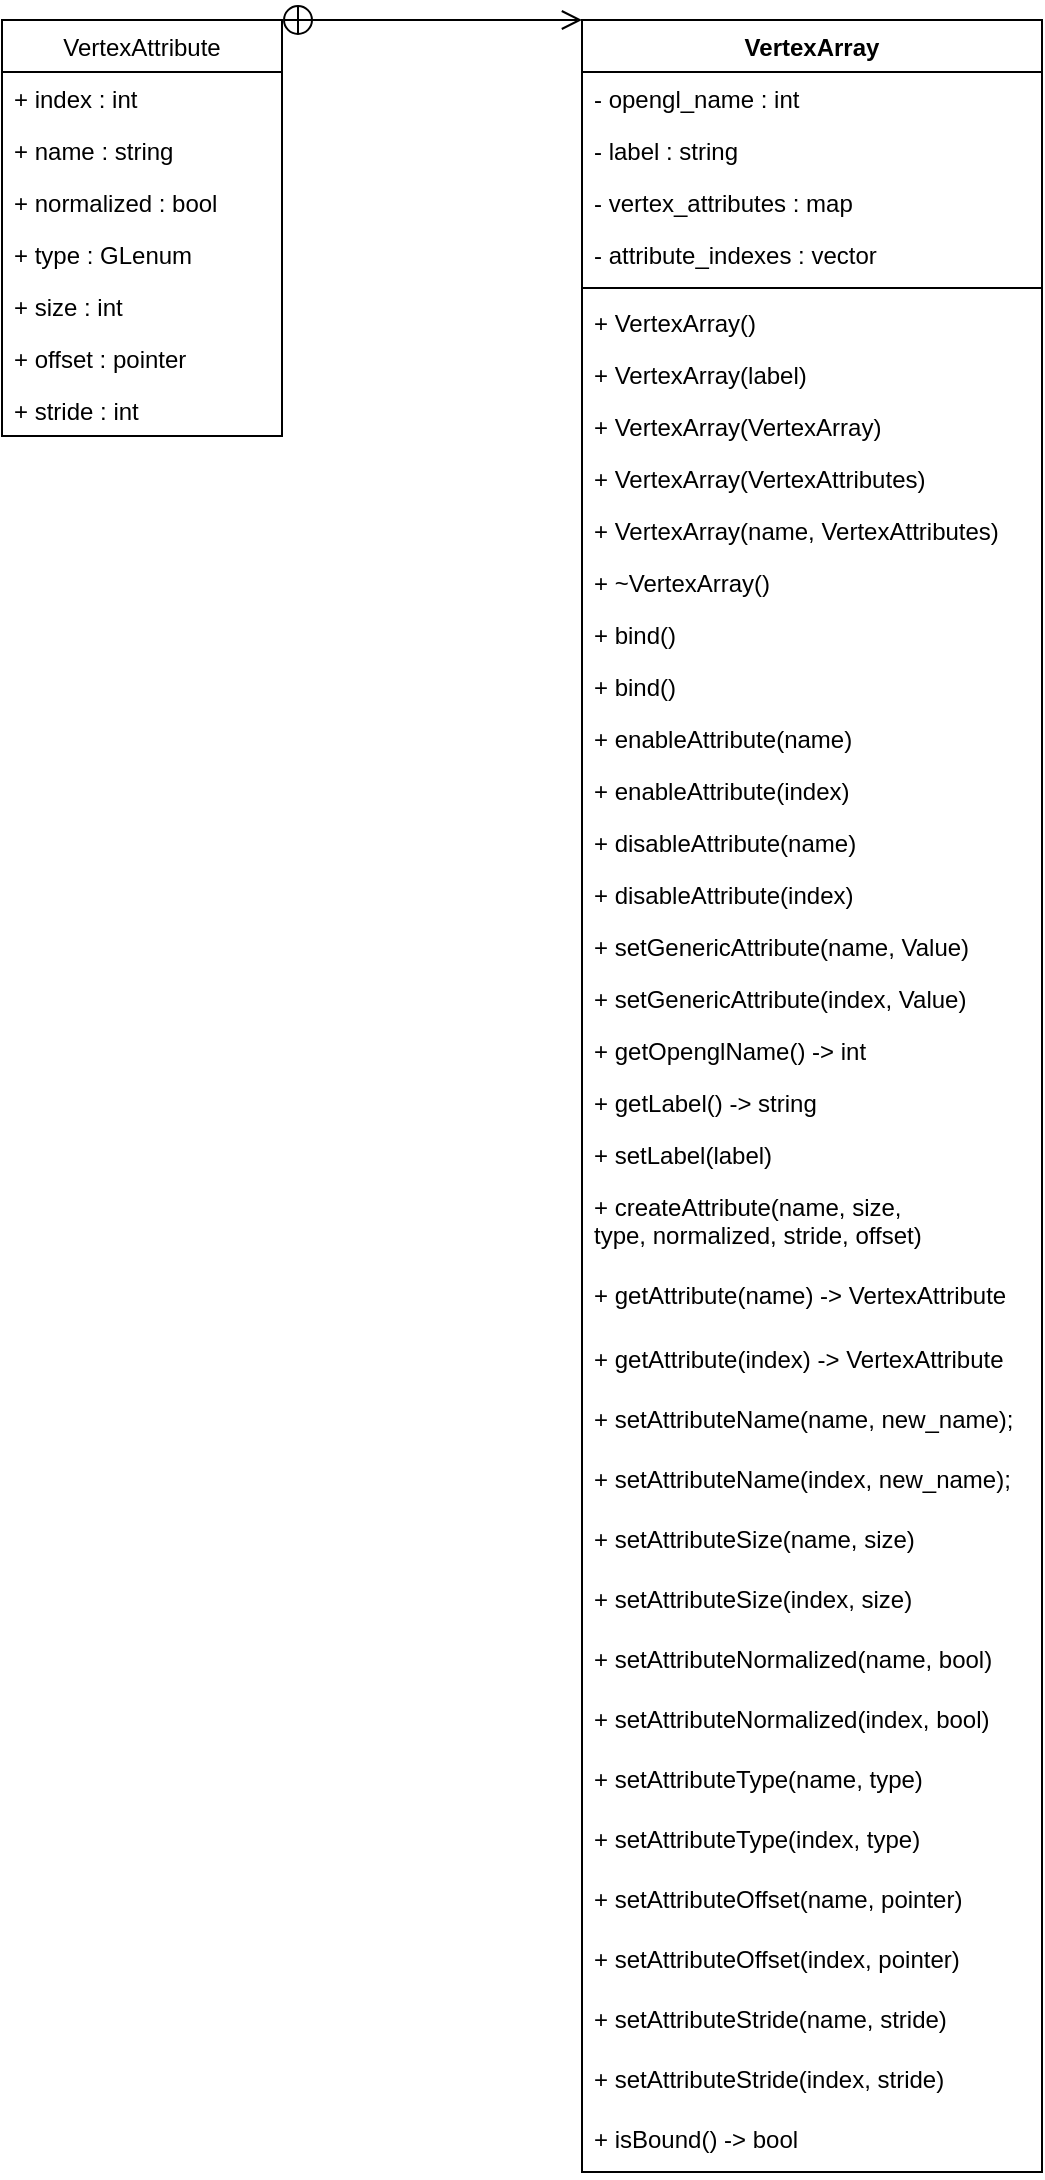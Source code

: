 <mxfile version="14.6.13" type="device"><diagram id="tp9TOQHo8ynzCfSKUBEH" name="Page-1"><mxGraphModel dx="1086" dy="966" grid="1" gridSize="10" guides="1" tooltips="1" connect="1" arrows="1" fold="1" page="1" pageScale="1" pageWidth="850" pageHeight="1100" math="0" shadow="0"><root><mxCell id="0"/><mxCell id="1" parent="0"/><mxCell id="wxNwsCmOiYDU17LzwugZ-1" value="VertexArray" style="swimlane;fontStyle=1;align=center;verticalAlign=top;childLayout=stackLayout;horizontal=1;startSize=26;horizontalStack=0;resizeParent=1;resizeParentMax=0;resizeLast=0;collapsible=1;marginBottom=0;" parent="1" vertex="1"><mxGeometry x="450" y="30" width="230" height="1076" as="geometry"/></mxCell><mxCell id="wxNwsCmOiYDU17LzwugZ-2" value="- opengl_name : int" style="text;strokeColor=none;fillColor=none;align=left;verticalAlign=top;spacingLeft=4;spacingRight=4;overflow=hidden;rotatable=0;points=[[0,0.5],[1,0.5]];portConstraint=eastwest;" parent="wxNwsCmOiYDU17LzwugZ-1" vertex="1"><mxGeometry y="26" width="230" height="26" as="geometry"/></mxCell><mxCell id="wxNwsCmOiYDU17LzwugZ-35" value="- label : string" style="text;strokeColor=none;fillColor=none;align=left;verticalAlign=top;spacingLeft=4;spacingRight=4;overflow=hidden;rotatable=0;points=[[0,0.5],[1,0.5]];portConstraint=eastwest;" parent="wxNwsCmOiYDU17LzwugZ-1" vertex="1"><mxGeometry y="52" width="230" height="26" as="geometry"/></mxCell><mxCell id="wxNwsCmOiYDU17LzwugZ-14" value="- vertex_attributes : map" style="text;strokeColor=none;fillColor=none;align=left;verticalAlign=top;spacingLeft=4;spacingRight=4;overflow=hidden;rotatable=0;points=[[0,0.5],[1,0.5]];portConstraint=eastwest;" parent="wxNwsCmOiYDU17LzwugZ-1" vertex="1"><mxGeometry y="78" width="230" height="26" as="geometry"/></mxCell><mxCell id="wxNwsCmOiYDU17LzwugZ-21" value="- attribute_indexes : vector" style="text;strokeColor=none;fillColor=none;align=left;verticalAlign=top;spacingLeft=4;spacingRight=4;overflow=hidden;rotatable=0;points=[[0,0.5],[1,0.5]];portConstraint=eastwest;" parent="wxNwsCmOiYDU17LzwugZ-1" vertex="1"><mxGeometry y="104" width="230" height="26" as="geometry"/></mxCell><mxCell id="wxNwsCmOiYDU17LzwugZ-3" value="" style="line;strokeWidth=1;fillColor=none;align=left;verticalAlign=middle;spacingTop=-1;spacingLeft=3;spacingRight=3;rotatable=0;labelPosition=right;points=[];portConstraint=eastwest;" parent="wxNwsCmOiYDU17LzwugZ-1" vertex="1"><mxGeometry y="130" width="230" height="8" as="geometry"/></mxCell><mxCell id="wxNwsCmOiYDU17LzwugZ-4" value="+ VertexArray()" style="text;strokeColor=none;fillColor=none;align=left;verticalAlign=top;spacingLeft=4;spacingRight=4;overflow=hidden;rotatable=0;points=[[0,0.5],[1,0.5]];portConstraint=eastwest;" parent="wxNwsCmOiYDU17LzwugZ-1" vertex="1"><mxGeometry y="138" width="230" height="26" as="geometry"/></mxCell><mxCell id="wxNwsCmOiYDU17LzwugZ-12" value="+ VertexArray(label)" style="text;strokeColor=none;fillColor=none;align=left;verticalAlign=top;spacingLeft=4;spacingRight=4;overflow=hidden;rotatable=0;points=[[0,0.5],[1,0.5]];portConstraint=eastwest;" parent="wxNwsCmOiYDU17LzwugZ-1" vertex="1"><mxGeometry y="164" width="230" height="26" as="geometry"/></mxCell><mxCell id="wxNwsCmOiYDU17LzwugZ-13" value="+ VertexArray(VertexArray)" style="text;strokeColor=none;fillColor=none;align=left;verticalAlign=top;spacingLeft=4;spacingRight=4;overflow=hidden;rotatable=0;points=[[0,0.5],[1,0.5]];portConstraint=eastwest;" parent="wxNwsCmOiYDU17LzwugZ-1" vertex="1"><mxGeometry y="190" width="230" height="26" as="geometry"/></mxCell><mxCell id="wxNwsCmOiYDU17LzwugZ-49" value="+ VertexArray(VertexAttributes)" style="text;strokeColor=none;fillColor=none;align=left;verticalAlign=top;spacingLeft=4;spacingRight=4;overflow=hidden;rotatable=0;points=[[0,0.5],[1,0.5]];portConstraint=eastwest;" parent="wxNwsCmOiYDU17LzwugZ-1" vertex="1"><mxGeometry y="216" width="230" height="26" as="geometry"/></mxCell><mxCell id="wxNwsCmOiYDU17LzwugZ-50" value="+ VertexArray(name, VertexAttributes)" style="text;strokeColor=none;fillColor=none;align=left;verticalAlign=top;spacingLeft=4;spacingRight=4;overflow=hidden;rotatable=0;points=[[0,0.5],[1,0.5]];portConstraint=eastwest;" parent="wxNwsCmOiYDU17LzwugZ-1" vertex="1"><mxGeometry y="242" width="230" height="26" as="geometry"/></mxCell><mxCell id="wxNwsCmOiYDU17LzwugZ-48" value="+ ~VertexArray()" style="text;strokeColor=none;fillColor=none;align=left;verticalAlign=top;spacingLeft=4;spacingRight=4;overflow=hidden;rotatable=0;points=[[0,0.5],[1,0.5]];portConstraint=eastwest;" parent="wxNwsCmOiYDU17LzwugZ-1" vertex="1"><mxGeometry y="268" width="230" height="26" as="geometry"/></mxCell><mxCell id="wxNwsCmOiYDU17LzwugZ-16" value="+ bind()" style="text;strokeColor=none;fillColor=none;align=left;verticalAlign=top;spacingLeft=4;spacingRight=4;overflow=hidden;rotatable=0;points=[[0,0.5],[1,0.5]];portConstraint=eastwest;" parent="wxNwsCmOiYDU17LzwugZ-1" vertex="1"><mxGeometry y="294" width="230" height="26" as="geometry"/></mxCell><mxCell id="QrTDtRnugFCGmxe31G3d-4" value="+ bind()" style="text;strokeColor=none;fillColor=none;align=left;verticalAlign=top;spacingLeft=4;spacingRight=4;overflow=hidden;rotatable=0;points=[[0,0.5],[1,0.5]];portConstraint=eastwest;" vertex="1" parent="wxNwsCmOiYDU17LzwugZ-1"><mxGeometry y="320" width="230" height="26" as="geometry"/></mxCell><mxCell id="wxNwsCmOiYDU17LzwugZ-17" value="+ enableAttribute(name)" style="text;strokeColor=none;fillColor=none;align=left;verticalAlign=top;spacingLeft=4;spacingRight=4;overflow=hidden;rotatable=0;points=[[0,0.5],[1,0.5]];portConstraint=eastwest;" parent="wxNwsCmOiYDU17LzwugZ-1" vertex="1"><mxGeometry y="346" width="230" height="26" as="geometry"/></mxCell><mxCell id="wxNwsCmOiYDU17LzwugZ-18" value="+ enableAttribute(index)" style="text;strokeColor=none;fillColor=none;align=left;verticalAlign=top;spacingLeft=4;spacingRight=4;overflow=hidden;rotatable=0;points=[[0,0.5],[1,0.5]];portConstraint=eastwest;" parent="wxNwsCmOiYDU17LzwugZ-1" vertex="1"><mxGeometry y="372" width="230" height="26" as="geometry"/></mxCell><mxCell id="wxNwsCmOiYDU17LzwugZ-19" value="+ disableAttribute(name)" style="text;strokeColor=none;fillColor=none;align=left;verticalAlign=top;spacingLeft=4;spacingRight=4;overflow=hidden;rotatable=0;points=[[0,0.5],[1,0.5]];portConstraint=eastwest;" parent="wxNwsCmOiYDU17LzwugZ-1" vertex="1"><mxGeometry y="398" width="230" height="26" as="geometry"/></mxCell><mxCell id="wxNwsCmOiYDU17LzwugZ-20" value="+ disableAttribute(index)" style="text;strokeColor=none;fillColor=none;align=left;verticalAlign=top;spacingLeft=4;spacingRight=4;overflow=hidden;rotatable=0;points=[[0,0.5],[1,0.5]];portConstraint=eastwest;" parent="wxNwsCmOiYDU17LzwugZ-1" vertex="1"><mxGeometry y="424" width="230" height="26" as="geometry"/></mxCell><mxCell id="wxNwsCmOiYDU17LzwugZ-22" value="+ setGenericAttribute(name, Value)" style="text;strokeColor=none;fillColor=none;align=left;verticalAlign=top;spacingLeft=4;spacingRight=4;overflow=hidden;rotatable=0;points=[[0,0.5],[1,0.5]];portConstraint=eastwest;" parent="wxNwsCmOiYDU17LzwugZ-1" vertex="1"><mxGeometry y="450" width="230" height="26" as="geometry"/></mxCell><mxCell id="wxNwsCmOiYDU17LzwugZ-23" value="+ setGenericAttribute(index, Value)" style="text;strokeColor=none;fillColor=none;align=left;verticalAlign=top;spacingLeft=4;spacingRight=4;overflow=hidden;rotatable=0;points=[[0,0.5],[1,0.5]];portConstraint=eastwest;" parent="wxNwsCmOiYDU17LzwugZ-1" vertex="1"><mxGeometry y="476" width="230" height="26" as="geometry"/></mxCell><mxCell id="wxNwsCmOiYDU17LzwugZ-24" value="+ getOpenglName() -&gt; int" style="text;strokeColor=none;fillColor=none;align=left;verticalAlign=top;spacingLeft=4;spacingRight=4;overflow=hidden;rotatable=0;points=[[0,0.5],[1,0.5]];portConstraint=eastwest;" parent="wxNwsCmOiYDU17LzwugZ-1" vertex="1"><mxGeometry y="502" width="230" height="26" as="geometry"/></mxCell><mxCell id="wxNwsCmOiYDU17LzwugZ-25" value="+ getLabel() -&gt; string" style="text;strokeColor=none;fillColor=none;align=left;verticalAlign=top;spacingLeft=4;spacingRight=4;overflow=hidden;rotatable=0;points=[[0,0.5],[1,0.5]];portConstraint=eastwest;" parent="wxNwsCmOiYDU17LzwugZ-1" vertex="1"><mxGeometry y="528" width="230" height="26" as="geometry"/></mxCell><mxCell id="wxNwsCmOiYDU17LzwugZ-26" value="+ setLabel(label)" style="text;strokeColor=none;fillColor=none;align=left;verticalAlign=top;spacingLeft=4;spacingRight=4;overflow=hidden;rotatable=0;points=[[0,0.5],[1,0.5]];portConstraint=eastwest;" parent="wxNwsCmOiYDU17LzwugZ-1" vertex="1"><mxGeometry y="554" width="230" height="26" as="geometry"/></mxCell><mxCell id="wxNwsCmOiYDU17LzwugZ-28" value="+ createAttribute(name, size,&#10;type, normalized, stride, offset)" style="text;strokeColor=none;fillColor=none;align=left;verticalAlign=top;spacingLeft=4;spacingRight=4;overflow=hidden;rotatable=0;points=[[0,0.5],[1,0.5]];portConstraint=eastwest;" parent="wxNwsCmOiYDU17LzwugZ-1" vertex="1"><mxGeometry y="580" width="230" height="44" as="geometry"/></mxCell><mxCell id="wxNwsCmOiYDU17LzwugZ-51" value="+ getAttribute(name) -&gt; VertexAttribute" style="text;strokeColor=none;fillColor=none;align=left;verticalAlign=top;spacingLeft=4;spacingRight=4;overflow=hidden;rotatable=0;points=[[0,0.5],[1,0.5]];portConstraint=eastwest;" parent="wxNwsCmOiYDU17LzwugZ-1" vertex="1"><mxGeometry y="624" width="230" height="32" as="geometry"/></mxCell><mxCell id="wxNwsCmOiYDU17LzwugZ-52" value="+ getAttribute(index) -&gt; VertexAttribute" style="text;strokeColor=none;fillColor=none;align=left;verticalAlign=top;spacingLeft=4;spacingRight=4;overflow=hidden;rotatable=0;points=[[0,0.5],[1,0.5]];portConstraint=eastwest;" parent="wxNwsCmOiYDU17LzwugZ-1" vertex="1"><mxGeometry y="656" width="230" height="30" as="geometry"/></mxCell><mxCell id="wxNwsCmOiYDU17LzwugZ-36" value="+ setAttributeName(name, new_name);" style="text;strokeColor=none;fillColor=none;align=left;verticalAlign=top;spacingLeft=4;spacingRight=4;overflow=hidden;rotatable=0;points=[[0,0.5],[1,0.5]];portConstraint=eastwest;" parent="wxNwsCmOiYDU17LzwugZ-1" vertex="1"><mxGeometry y="686" width="230" height="30" as="geometry"/></mxCell><mxCell id="wxNwsCmOiYDU17LzwugZ-42" value="+ setAttributeName(index, new_name);" style="text;strokeColor=none;fillColor=none;align=left;verticalAlign=top;spacingLeft=4;spacingRight=4;overflow=hidden;rotatable=0;points=[[0,0.5],[1,0.5]];portConstraint=eastwest;" parent="wxNwsCmOiYDU17LzwugZ-1" vertex="1"><mxGeometry y="716" width="230" height="30" as="geometry"/></mxCell><mxCell id="wxNwsCmOiYDU17LzwugZ-37" value="+ setAttributeSize(name, size)" style="text;strokeColor=none;fillColor=none;align=left;verticalAlign=top;spacingLeft=4;spacingRight=4;overflow=hidden;rotatable=0;points=[[0,0.5],[1,0.5]];portConstraint=eastwest;" parent="wxNwsCmOiYDU17LzwugZ-1" vertex="1"><mxGeometry y="746" width="230" height="30" as="geometry"/></mxCell><mxCell id="wxNwsCmOiYDU17LzwugZ-43" value="+ setAttributeSize(index, size)" style="text;strokeColor=none;fillColor=none;align=left;verticalAlign=top;spacingLeft=4;spacingRight=4;overflow=hidden;rotatable=0;points=[[0,0.5],[1,0.5]];portConstraint=eastwest;" parent="wxNwsCmOiYDU17LzwugZ-1" vertex="1"><mxGeometry y="776" width="230" height="30" as="geometry"/></mxCell><mxCell id="wxNwsCmOiYDU17LzwugZ-38" value="+ setAttributeNormalized(name, bool)" style="text;strokeColor=none;fillColor=none;align=left;verticalAlign=top;spacingLeft=4;spacingRight=4;overflow=hidden;rotatable=0;points=[[0,0.5],[1,0.5]];portConstraint=eastwest;" parent="wxNwsCmOiYDU17LzwugZ-1" vertex="1"><mxGeometry y="806" width="230" height="30" as="geometry"/></mxCell><mxCell id="wxNwsCmOiYDU17LzwugZ-44" value="+ setAttributeNormalized(index, bool)" style="text;strokeColor=none;fillColor=none;align=left;verticalAlign=top;spacingLeft=4;spacingRight=4;overflow=hidden;rotatable=0;points=[[0,0.5],[1,0.5]];portConstraint=eastwest;" parent="wxNwsCmOiYDU17LzwugZ-1" vertex="1"><mxGeometry y="836" width="230" height="30" as="geometry"/></mxCell><mxCell id="wxNwsCmOiYDU17LzwugZ-39" value="+ setAttributeType(name, type)" style="text;strokeColor=none;fillColor=none;align=left;verticalAlign=top;spacingLeft=4;spacingRight=4;overflow=hidden;rotatable=0;points=[[0,0.5],[1,0.5]];portConstraint=eastwest;" parent="wxNwsCmOiYDU17LzwugZ-1" vertex="1"><mxGeometry y="866" width="230" height="30" as="geometry"/></mxCell><mxCell id="wxNwsCmOiYDU17LzwugZ-45" value="+ setAttributeType(index, type)" style="text;strokeColor=none;fillColor=none;align=left;verticalAlign=top;spacingLeft=4;spacingRight=4;overflow=hidden;rotatable=0;points=[[0,0.5],[1,0.5]];portConstraint=eastwest;" parent="wxNwsCmOiYDU17LzwugZ-1" vertex="1"><mxGeometry y="896" width="230" height="30" as="geometry"/></mxCell><mxCell id="wxNwsCmOiYDU17LzwugZ-40" value="+ setAttributeOffset(name, pointer)" style="text;strokeColor=none;fillColor=none;align=left;verticalAlign=top;spacingLeft=4;spacingRight=4;overflow=hidden;rotatable=0;points=[[0,0.5],[1,0.5]];portConstraint=eastwest;" parent="wxNwsCmOiYDU17LzwugZ-1" vertex="1"><mxGeometry y="926" width="230" height="30" as="geometry"/></mxCell><mxCell id="wxNwsCmOiYDU17LzwugZ-46" value="+ setAttributeOffset(index, pointer)" style="text;strokeColor=none;fillColor=none;align=left;verticalAlign=top;spacingLeft=4;spacingRight=4;overflow=hidden;rotatable=0;points=[[0,0.5],[1,0.5]];portConstraint=eastwest;" parent="wxNwsCmOiYDU17LzwugZ-1" vertex="1"><mxGeometry y="956" width="230" height="30" as="geometry"/></mxCell><mxCell id="wxNwsCmOiYDU17LzwugZ-41" value="+ setAttributeStride(name, stride)" style="text;strokeColor=none;fillColor=none;align=left;verticalAlign=top;spacingLeft=4;spacingRight=4;overflow=hidden;rotatable=0;points=[[0,0.5],[1,0.5]];portConstraint=eastwest;" parent="wxNwsCmOiYDU17LzwugZ-1" vertex="1"><mxGeometry y="986" width="230" height="30" as="geometry"/></mxCell><mxCell id="wxNwsCmOiYDU17LzwugZ-47" value="+ setAttributeStride(index, stride)" style="text;strokeColor=none;fillColor=none;align=left;verticalAlign=top;spacingLeft=4;spacingRight=4;overflow=hidden;rotatable=0;points=[[0,0.5],[1,0.5]];portConstraint=eastwest;" parent="wxNwsCmOiYDU17LzwugZ-1" vertex="1"><mxGeometry y="1016" width="230" height="30" as="geometry"/></mxCell><mxCell id="QrTDtRnugFCGmxe31G3d-2" value="+ isBound() -&gt; bool" style="text;strokeColor=none;fillColor=none;align=left;verticalAlign=top;spacingLeft=4;spacingRight=4;overflow=hidden;rotatable=0;points=[[0,0.5],[1,0.5]];portConstraint=eastwest;" vertex="1" parent="wxNwsCmOiYDU17LzwugZ-1"><mxGeometry y="1046" width="230" height="30" as="geometry"/></mxCell><mxCell id="wxNwsCmOiYDU17LzwugZ-5" value="VertexAttribute" style="swimlane;fontStyle=0;childLayout=stackLayout;horizontal=1;startSize=26;fillColor=none;horizontalStack=0;resizeParent=1;resizeParentMax=0;resizeLast=0;collapsible=1;marginBottom=0;" parent="1" vertex="1"><mxGeometry x="160" y="30" width="140" height="208" as="geometry"/></mxCell><mxCell id="wxNwsCmOiYDU17LzwugZ-6" value="+ index : int" style="text;strokeColor=none;fillColor=none;align=left;verticalAlign=top;spacingLeft=4;spacingRight=4;overflow=hidden;rotatable=0;points=[[0,0.5],[1,0.5]];portConstraint=eastwest;" parent="wxNwsCmOiYDU17LzwugZ-5" vertex="1"><mxGeometry y="26" width="140" height="26" as="geometry"/></mxCell><mxCell id="wxNwsCmOiYDU17LzwugZ-7" value="+ name : string" style="text;strokeColor=none;fillColor=none;align=left;verticalAlign=top;spacingLeft=4;spacingRight=4;overflow=hidden;rotatable=0;points=[[0,0.5],[1,0.5]];portConstraint=eastwest;" parent="wxNwsCmOiYDU17LzwugZ-5" vertex="1"><mxGeometry y="52" width="140" height="26" as="geometry"/></mxCell><mxCell id="wxNwsCmOiYDU17LzwugZ-29" value="+ normalized : bool" style="text;strokeColor=none;fillColor=none;align=left;verticalAlign=top;spacingLeft=4;spacingRight=4;overflow=hidden;rotatable=0;points=[[0,0.5],[1,0.5]];portConstraint=eastwest;" parent="wxNwsCmOiYDU17LzwugZ-5" vertex="1"><mxGeometry y="78" width="140" height="26" as="geometry"/></mxCell><mxCell id="wxNwsCmOiYDU17LzwugZ-30" value="+ type : GLenum" style="text;strokeColor=none;fillColor=none;align=left;verticalAlign=top;spacingLeft=4;spacingRight=4;overflow=hidden;rotatable=0;points=[[0,0.5],[1,0.5]];portConstraint=eastwest;" parent="wxNwsCmOiYDU17LzwugZ-5" vertex="1"><mxGeometry y="104" width="140" height="26" as="geometry"/></mxCell><mxCell id="wxNwsCmOiYDU17LzwugZ-31" value="+ size : int" style="text;strokeColor=none;fillColor=none;align=left;verticalAlign=top;spacingLeft=4;spacingRight=4;overflow=hidden;rotatable=0;points=[[0,0.5],[1,0.5]];portConstraint=eastwest;" parent="wxNwsCmOiYDU17LzwugZ-5" vertex="1"><mxGeometry y="130" width="140" height="26" as="geometry"/></mxCell><mxCell id="wxNwsCmOiYDU17LzwugZ-32" value="+ offset : pointer" style="text;strokeColor=none;fillColor=none;align=left;verticalAlign=top;spacingLeft=4;spacingRight=4;overflow=hidden;rotatable=0;points=[[0,0.5],[1,0.5]];portConstraint=eastwest;" parent="wxNwsCmOiYDU17LzwugZ-5" vertex="1"><mxGeometry y="156" width="140" height="26" as="geometry"/></mxCell><mxCell id="wxNwsCmOiYDU17LzwugZ-33" value="+ stride : int" style="text;strokeColor=none;fillColor=none;align=left;verticalAlign=top;spacingLeft=4;spacingRight=4;overflow=hidden;rotatable=0;points=[[0,0.5],[1,0.5]];portConstraint=eastwest;" parent="wxNwsCmOiYDU17LzwugZ-5" vertex="1"><mxGeometry y="182" width="140" height="26" as="geometry"/></mxCell><mxCell id="wxNwsCmOiYDU17LzwugZ-10" value="" style="endArrow=open;startArrow=circlePlus;endFill=0;startFill=0;endSize=8;html=1;entryX=0;entryY=0;entryDx=0;entryDy=0;exitX=1;exitY=0;exitDx=0;exitDy=0;" parent="1" source="wxNwsCmOiYDU17LzwugZ-5" target="wxNwsCmOiYDU17LzwugZ-1" edge="1"><mxGeometry width="160" relative="1" as="geometry"><mxPoint x="320" y="279" as="sourcePoint"/><mxPoint x="440" y="256" as="targetPoint"/></mxGeometry></mxCell></root></mxGraphModel></diagram></mxfile>